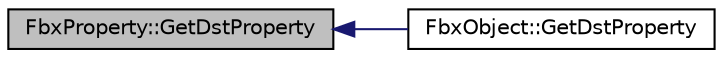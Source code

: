 digraph "FbxProperty::GetDstProperty"
{
  edge [fontname="Helvetica",fontsize="10",labelfontname="Helvetica",labelfontsize="10"];
  node [fontname="Helvetica",fontsize="10",shape=record];
  rankdir="LR";
  Node179 [label="FbxProperty::GetDstProperty",height=0.2,width=0.4,color="black", fillcolor="grey75", style="filled", fontcolor="black"];
  Node179 -> Node180 [dir="back",color="midnightblue",fontsize="10",style="solid",fontname="Helvetica"];
  Node180 [label="FbxObject::GetDstProperty",height=0.2,width=0.4,color="black", fillcolor="white", style="filled",URL="$class_fbx_object.html#aaec1374d8a9a02429ae4eb317438856d"];
}
